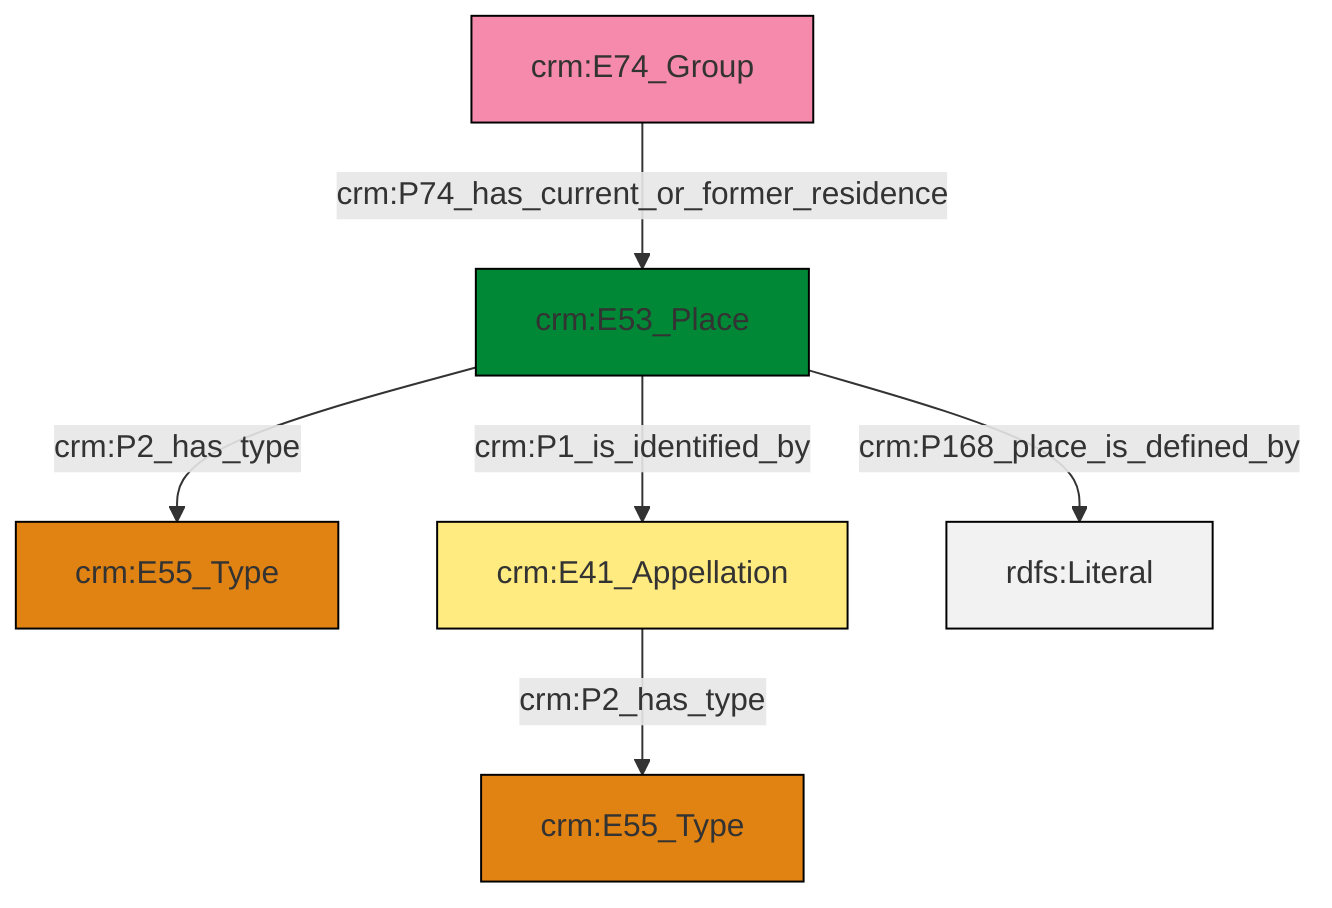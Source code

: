 graph TD
classDef Literal fill:#f2f2f2,stroke:#000000;
classDef CRM_Entity fill:#FFFFFF,stroke:#000000;
classDef Temporal_Entity fill:#00C9E6, stroke:#000000;
classDef Type fill:#E18312, stroke:#000000;
classDef Time-Span fill:#2C9C91, stroke:#000000;
classDef Appellation fill:#FFEB7F, stroke:#000000;
classDef Place fill:#008836, stroke:#000000;
classDef Persistent_Item fill:#B266B2, stroke:#000000;
classDef Conceptual_Object fill:#FFD700, stroke:#000000;
classDef Physical_Thing fill:#D2B48C, stroke:#000000;
classDef Actor fill:#f58aad, stroke:#000000;
classDef PC_Classes fill:#4ce600, stroke:#000000;
classDef Multi fill:#cccccc,stroke:#000000;

0["crm:E74_Group"]:::Actor -->|crm:P74_has_current_or_former_residence| 4["crm:E53_Place"]:::Place
4["crm:E53_Place"]:::Place -->|crm:P168_place_is_defined_by| 10[rdfs:Literal]:::Literal
4["crm:E53_Place"]:::Place -->|crm:P1_is_identified_by| 8["crm:E41_Appellation"]:::Appellation
4["crm:E53_Place"]:::Place -->|crm:P2_has_type| 2["crm:E55_Type"]:::Type
8["crm:E41_Appellation"]:::Appellation -->|crm:P2_has_type| 6["crm:E55_Type"]:::Type